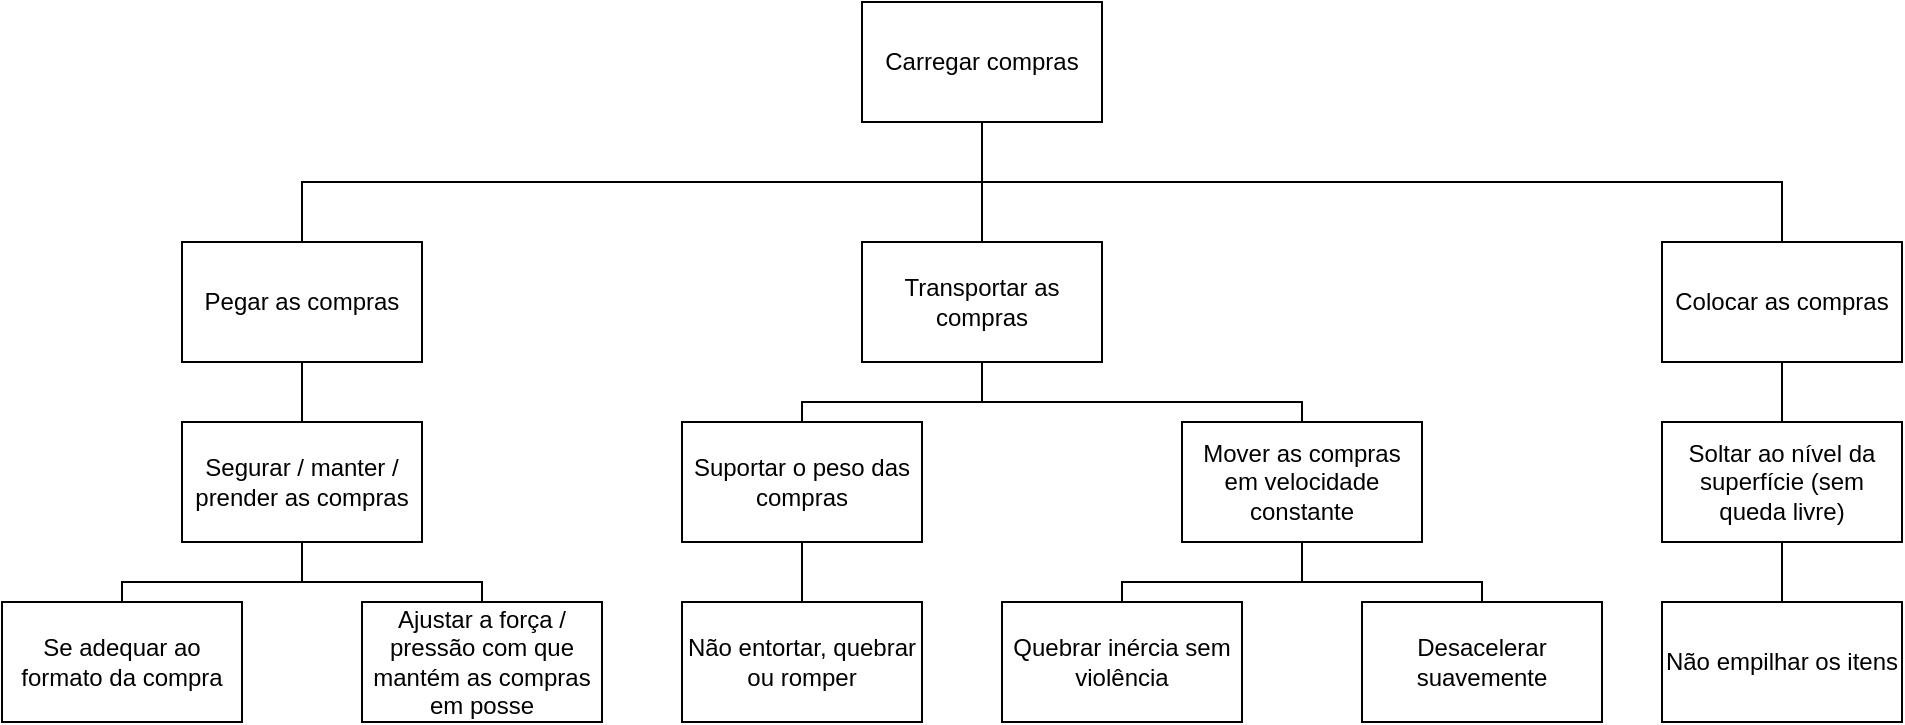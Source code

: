 <mxfile version="15.3.1" type="device"><diagram id="YioEqXRqpF0_OR5a9dhR" name="Page-1"><mxGraphModel dx="1938" dy="459" grid="1" gridSize="10" guides="1" tooltips="1" connect="1" arrows="1" fold="1" page="1" pageScale="1" pageWidth="827" pageHeight="1169" math="0" shadow="0"><root><mxCell id="0"/><mxCell id="1" parent="0"/><mxCell id="u6u9aksbNFqsXv9Qiak8-1" value="Carregar compras" style="whiteSpace=wrap;html=1;" vertex="1" parent="1"><mxGeometry x="270" y="180" width="120" height="60" as="geometry"/></mxCell><mxCell id="u6u9aksbNFqsXv9Qiak8-13" style="edgeStyle=orthogonalEdgeStyle;rounded=0;orthogonalLoop=1;jettySize=auto;html=1;endArrow=none;endFill=0;entryX=0.5;entryY=1;entryDx=0;entryDy=0;" edge="1" parent="1" source="u6u9aksbNFqsXv9Qiak8-2" target="u6u9aksbNFqsXv9Qiak8-1"><mxGeometry relative="1" as="geometry"><mxPoint x="330" y="270" as="targetPoint"/><Array as="points"><mxPoint x="-10" y="270"/><mxPoint x="330" y="270"/></Array></mxGeometry></mxCell><mxCell id="u6u9aksbNFqsXv9Qiak8-2" value="Pegar as compras" style="whiteSpace=wrap;html=1;" vertex="1" parent="1"><mxGeometry x="-70" y="300" width="120" height="60" as="geometry"/></mxCell><mxCell id="u6u9aksbNFqsXv9Qiak8-14" style="edgeStyle=orthogonalEdgeStyle;rounded=0;orthogonalLoop=1;jettySize=auto;html=1;endArrow=none;endFill=0;" edge="1" parent="1" source="u6u9aksbNFqsXv9Qiak8-3"><mxGeometry relative="1" as="geometry"><mxPoint x="330" y="240" as="targetPoint"/></mxGeometry></mxCell><mxCell id="u6u9aksbNFqsXv9Qiak8-3" value="Transportar as compras" style="whiteSpace=wrap;html=1;" vertex="1" parent="1"><mxGeometry x="270" y="300" width="120" height="60" as="geometry"/></mxCell><mxCell id="u6u9aksbNFqsXv9Qiak8-15" style="edgeStyle=orthogonalEdgeStyle;rounded=0;orthogonalLoop=1;jettySize=auto;html=1;entryX=0.5;entryY=1;entryDx=0;entryDy=0;endArrow=none;endFill=0;" edge="1" parent="1" source="u6u9aksbNFqsXv9Qiak8-4" target="u6u9aksbNFqsXv9Qiak8-1"><mxGeometry relative="1" as="geometry"><Array as="points"><mxPoint x="730" y="270"/><mxPoint x="330" y="270"/></Array></mxGeometry></mxCell><mxCell id="u6u9aksbNFqsXv9Qiak8-28" style="edgeStyle=orthogonalEdgeStyle;rounded=0;orthogonalLoop=1;jettySize=auto;html=1;entryX=0.5;entryY=0;entryDx=0;entryDy=0;endArrow=none;endFill=0;" edge="1" parent="1" source="u6u9aksbNFqsXv9Qiak8-4" target="u6u9aksbNFqsXv9Qiak8-27"><mxGeometry relative="1" as="geometry"/></mxCell><mxCell id="u6u9aksbNFqsXv9Qiak8-4" value="Colocar as compras" style="whiteSpace=wrap;html=1;" vertex="1" parent="1"><mxGeometry x="670" y="300" width="120" height="60" as="geometry"/></mxCell><mxCell id="u6u9aksbNFqsXv9Qiak8-12" style="edgeStyle=orthogonalEdgeStyle;rounded=0;orthogonalLoop=1;jettySize=auto;html=1;entryX=0.5;entryY=1;entryDx=0;entryDy=0;endArrow=none;endFill=0;" edge="1" parent="1" source="u6u9aksbNFqsXv9Qiak8-5" target="u6u9aksbNFqsXv9Qiak8-2"><mxGeometry relative="1" as="geometry"/></mxCell><mxCell id="u6u9aksbNFqsXv9Qiak8-5" value="Segurar / manter / prender as compras" style="whiteSpace=wrap;html=1;" vertex="1" parent="1"><mxGeometry x="-70" y="390" width="120" height="60" as="geometry"/></mxCell><mxCell id="u6u9aksbNFqsXv9Qiak8-10" style="edgeStyle=orthogonalEdgeStyle;rounded=0;orthogonalLoop=1;jettySize=auto;html=1;endArrow=none;endFill=0;" edge="1" parent="1" source="u6u9aksbNFqsXv9Qiak8-6"><mxGeometry relative="1" as="geometry"><mxPoint x="-10" y="460" as="targetPoint"/><Array as="points"><mxPoint x="-100" y="470"/><mxPoint x="-10" y="470"/></Array></mxGeometry></mxCell><mxCell id="u6u9aksbNFqsXv9Qiak8-6" value="Se adequar ao formato da compra" style="whiteSpace=wrap;html=1;" vertex="1" parent="1"><mxGeometry x="-160" y="480" width="120" height="60" as="geometry"/></mxCell><mxCell id="u6u9aksbNFqsXv9Qiak8-11" style="edgeStyle=orthogonalEdgeStyle;rounded=0;orthogonalLoop=1;jettySize=auto;html=1;entryX=0.5;entryY=1;entryDx=0;entryDy=0;endArrow=none;endFill=0;" edge="1" parent="1" source="u6u9aksbNFqsXv9Qiak8-9" target="u6u9aksbNFqsXv9Qiak8-5"><mxGeometry relative="1" as="geometry"><mxPoint x="-10" y="470" as="targetPoint"/><Array as="points"><mxPoint x="80" y="470"/><mxPoint x="-10" y="470"/></Array></mxGeometry></mxCell><mxCell id="u6u9aksbNFqsXv9Qiak8-9" value="Ajustar a força / pressão com que mantém as compras em posse" style="whiteSpace=wrap;html=1;" vertex="1" parent="1"><mxGeometry x="20" y="480" width="120" height="60" as="geometry"/></mxCell><mxCell id="u6u9aksbNFqsXv9Qiak8-19" style="edgeStyle=orthogonalEdgeStyle;rounded=0;orthogonalLoop=1;jettySize=auto;html=1;entryX=0.5;entryY=1;entryDx=0;entryDy=0;endArrow=none;endFill=0;" edge="1" parent="1" source="u6u9aksbNFqsXv9Qiak8-17" target="u6u9aksbNFqsXv9Qiak8-3"><mxGeometry relative="1" as="geometry"><Array as="points"><mxPoint x="240" y="380"/><mxPoint x="330" y="380"/></Array></mxGeometry></mxCell><mxCell id="u6u9aksbNFqsXv9Qiak8-17" value="Suportar o peso das compras" style="whiteSpace=wrap;html=1;" vertex="1" parent="1"><mxGeometry x="180" y="390" width="120" height="60" as="geometry"/></mxCell><mxCell id="u6u9aksbNFqsXv9Qiak8-20" style="edgeStyle=orthogonalEdgeStyle;rounded=0;orthogonalLoop=1;jettySize=auto;html=1;entryX=0.5;entryY=1;entryDx=0;entryDy=0;endArrow=none;endFill=0;" edge="1" parent="1" source="u6u9aksbNFqsXv9Qiak8-18" target="u6u9aksbNFqsXv9Qiak8-3"><mxGeometry relative="1" as="geometry"><Array as="points"><mxPoint x="490" y="380"/><mxPoint x="330" y="380"/></Array></mxGeometry></mxCell><mxCell id="u6u9aksbNFqsXv9Qiak8-18" value="Mover as compras em velocidade constante" style="whiteSpace=wrap;html=1;" vertex="1" parent="1"><mxGeometry x="430" y="390" width="120" height="60" as="geometry"/></mxCell><mxCell id="u6u9aksbNFqsXv9Qiak8-22" style="edgeStyle=orthogonalEdgeStyle;rounded=0;orthogonalLoop=1;jettySize=auto;html=1;entryX=0.5;entryY=1;entryDx=0;entryDy=0;endArrow=none;endFill=0;" edge="1" parent="1" source="u6u9aksbNFqsXv9Qiak8-21" target="u6u9aksbNFqsXv9Qiak8-17"><mxGeometry relative="1" as="geometry"/></mxCell><mxCell id="u6u9aksbNFqsXv9Qiak8-21" value="Não entortar, quebrar ou romper" style="whiteSpace=wrap;html=1;" vertex="1" parent="1"><mxGeometry x="180" y="480" width="120" height="60" as="geometry"/></mxCell><mxCell id="u6u9aksbNFqsXv9Qiak8-24" style="edgeStyle=orthogonalEdgeStyle;rounded=0;orthogonalLoop=1;jettySize=auto;html=1;entryX=0.5;entryY=1;entryDx=0;entryDy=0;endArrow=none;endFill=0;" edge="1" parent="1" source="u6u9aksbNFqsXv9Qiak8-23" target="u6u9aksbNFqsXv9Qiak8-18"><mxGeometry relative="1" as="geometry"><Array as="points"><mxPoint x="400" y="470"/><mxPoint x="490" y="470"/></Array></mxGeometry></mxCell><mxCell id="u6u9aksbNFqsXv9Qiak8-23" value="Quebrar inércia sem violência" style="whiteSpace=wrap;html=1;" vertex="1" parent="1"><mxGeometry x="340" y="480" width="120" height="60" as="geometry"/></mxCell><mxCell id="u6u9aksbNFqsXv9Qiak8-26" style="edgeStyle=orthogonalEdgeStyle;rounded=0;orthogonalLoop=1;jettySize=auto;html=1;entryX=0.5;entryY=1;entryDx=0;entryDy=0;endArrow=none;endFill=0;" edge="1" parent="1" source="u6u9aksbNFqsXv9Qiak8-25" target="u6u9aksbNFqsXv9Qiak8-18"><mxGeometry relative="1" as="geometry"><Array as="points"><mxPoint x="580" y="470"/><mxPoint x="490" y="470"/></Array></mxGeometry></mxCell><mxCell id="u6u9aksbNFqsXv9Qiak8-25" value="Desacelerar suavemente" style="whiteSpace=wrap;html=1;" vertex="1" parent="1"><mxGeometry x="520" y="480" width="120" height="60" as="geometry"/></mxCell><mxCell id="u6u9aksbNFqsXv9Qiak8-30" style="edgeStyle=orthogonalEdgeStyle;rounded=0;orthogonalLoop=1;jettySize=auto;html=1;entryX=0.5;entryY=0;entryDx=0;entryDy=0;endArrow=none;endFill=0;" edge="1" parent="1" source="u6u9aksbNFqsXv9Qiak8-27" target="u6u9aksbNFqsXv9Qiak8-29"><mxGeometry relative="1" as="geometry"/></mxCell><mxCell id="u6u9aksbNFqsXv9Qiak8-27" value="Soltar ao nível da superfície (sem queda livre)" style="whiteSpace=wrap;html=1;" vertex="1" parent="1"><mxGeometry x="670" y="390" width="120" height="60" as="geometry"/></mxCell><mxCell id="u6u9aksbNFqsXv9Qiak8-29" value="Não empilhar os itens" style="whiteSpace=wrap;html=1;" vertex="1" parent="1"><mxGeometry x="670" y="480" width="120" height="60" as="geometry"/></mxCell></root></mxGraphModel></diagram></mxfile>